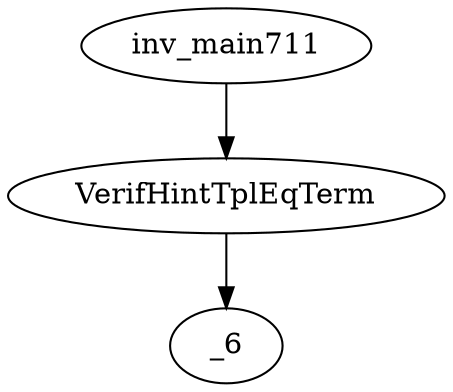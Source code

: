 digraph dag {
0 [label="inv_main711"];
1 [label="VerifHintTplEqTerm"];
2 [label="_6"];
0->1
1 -> 2
}
